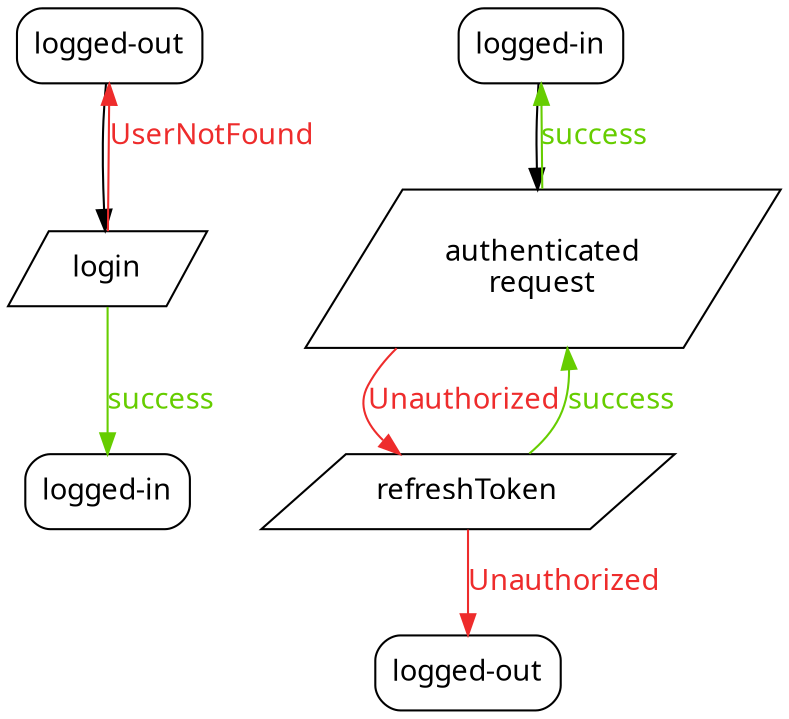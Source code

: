 // Compile with dot -T png -o client.png client.dot
digraph {
    graph [resolution=300];
    node [fontname="Fira Code Regular"]
    edge [fontname="Fira Code Regular"];

    // logged-out -> logged-in
    a_logged_out [label="logged-out", shape="box", style="rounded"];
    a_logged_in  [label="logged-in" , shape="box", style="rounded"];
    a_login      [label="login"     , shape="parallelogram"];

    a_logged_out -> a_login;
    a_login -> a_logged_out[label="UserNotFound", color="firebrick2", fontcolor="firebrick2"];
    a_login -> a_logged_in[label="success", color="chartreuse3", fontcolor="chartreuse3"];

    // logged-in -> requests
    b_logged_out [label="logged-out", shape="box", style="rounded"];
    b_logged_in  [label="logged-in" , shape="box", style="rounded"];
    b_request    [label="authenticated\nrequest", shape="parallelogram"];
    b_refresh_token [label="refreshToken", shape="parallelogram"];

    b_logged_in -> b_request;
    b_request -> b_refresh_token[label="Unauthorized", color="firebrick2", fontcolor="firebrick2"];
    b_request -> b_logged_in[label="success", color="chartreuse3", fontcolor="chartreuse3"];
    b_refresh_token -> b_logged_out[label="Unauthorized", color="firebrick2", fontcolor="firebrick2"];
    b_refresh_token -> b_request[label="success", color="chartreuse3", fontcolor="chartreuse3"];

    {rank=same; a_logged_out b_logged_in}
}
